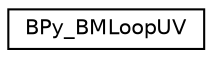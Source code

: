 digraph G
{
  edge [fontname="Helvetica",fontsize="10",labelfontname="Helvetica",labelfontsize="10"];
  node [fontname="Helvetica",fontsize="10",shape=record];
  rankdir=LR;
  Node1 [label="BPy_BMLoopUV",height=0.2,width=0.4,color="black", fillcolor="white", style="filled",URL="$d2/d96/structBPy__BMLoopUV.html"];
}
